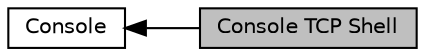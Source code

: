 digraph "Console TCP Shell"
{
  edge [fontname="Helvetica",fontsize="10",labelfontname="Helvetica",labelfontsize="10"];
  node [fontname="Helvetica",fontsize="10",shape=box];
  rankdir=LR;
  Node1 [label="Console TCP Shell",height=0.2,width=0.4,color="black", fillcolor="grey75", style="filled", fontcolor="black",tooltip="TCP shell for for the console."];
  Node2 [label="Console",height=0.2,width=0.4,color="black", fillcolor="white", style="filled",URL="$d4/d9b/group__R__SW__PKG__93__CONSOLE.html",tooltip="Console implementation for the RZA1H Camera-SDK Application."];
  Node2->Node1 [shape=plaintext, dir="back", style="solid"];
}
